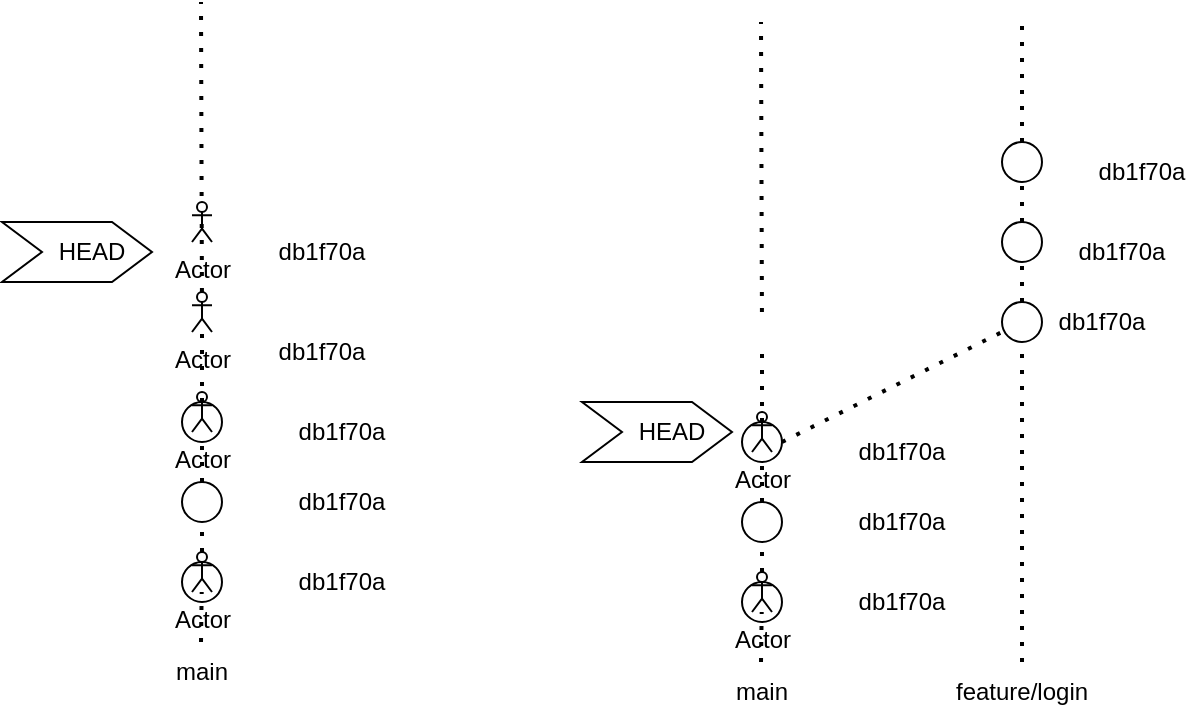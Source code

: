 <mxfile>
    <diagram id="5rk5vfgmYZ5YPAakz9oN" name="Page-1">
        <mxGraphModel dx="559" dy="1460" grid="1" gridSize="10" guides="1" tooltips="1" connect="1" arrows="1" fold="1" page="1" pageScale="1" pageWidth="850" pageHeight="1100" math="0" shadow="0">
            <root>
                <mxCell id="0"/>
                <mxCell id="1" parent="0"/>
                <mxCell id="2" value="" style="endArrow=none;dashed=1;html=1;dashPattern=1 3;strokeWidth=2;" edge="1" parent="1">
                    <mxGeometry width="50" height="50" relative="1" as="geometry">
                        <mxPoint x="469.968" y="145" as="sourcePoint"/>
                        <mxPoint x="469.5" as="targetPoint"/>
                    </mxGeometry>
                </mxCell>
                <mxCell id="5" value="main" style="text;html=1;align=center;verticalAlign=middle;whiteSpace=wrap;rounded=0;" vertex="1" parent="1">
                    <mxGeometry x="440" y="320" width="60" height="30" as="geometry"/>
                </mxCell>
                <mxCell id="7" value="" style="ellipse;whiteSpace=wrap;html=1;aspect=fixed;" vertex="1" parent="1">
                    <mxGeometry x="460" y="280" width="20" height="20" as="geometry"/>
                </mxCell>
                <mxCell id="8" value="db1f70a" style="text;html=1;align=center;verticalAlign=middle;whiteSpace=wrap;rounded=0;" vertex="1" parent="1">
                    <mxGeometry x="510" y="275" width="60" height="30" as="geometry"/>
                </mxCell>
                <mxCell id="13" value="" style="endArrow=none;dashed=1;html=1;dashPattern=1 3;strokeWidth=2;" edge="1" parent="1" source="22" target="12">
                    <mxGeometry width="50" height="50" relative="1" as="geometry">
                        <mxPoint x="469.5" y="320" as="sourcePoint"/>
                        <mxPoint x="469.5" as="targetPoint"/>
                    </mxGeometry>
                </mxCell>
                <mxCell id="12" value="" style="ellipse;whiteSpace=wrap;html=1;aspect=fixed;" vertex="1" parent="1">
                    <mxGeometry x="460" y="240" width="20" height="20" as="geometry"/>
                </mxCell>
                <mxCell id="14" value="&lt;div style=&quot;text-align: start;&quot;&gt;&lt;span style=&quot;background-color: transparent; font-size: 0px; text-wrap-mode: nowrap;&quot;&gt;&lt;font face=&quot;monospace&quot;&gt;70351d5&lt;/font&gt;&lt;/span&gt;&lt;/div&gt;" style="text;html=1;align=center;verticalAlign=middle;whiteSpace=wrap;rounded=0;" vertex="1" parent="1">
                    <mxGeometry x="510" y="230" width="60" height="30" as="geometry"/>
                </mxCell>
                <mxCell id="15" value="db1f70a" style="text;html=1;align=center;verticalAlign=middle;whiteSpace=wrap;rounded=0;" vertex="1" parent="1">
                    <mxGeometry x="510" y="235" width="60" height="30" as="geometry"/>
                </mxCell>
                <mxCell id="16" value="" style="endArrow=none;dashed=1;html=1;dashPattern=1 3;strokeWidth=2;" edge="1" parent="1" source="29">
                    <mxGeometry width="50" height="50" relative="1" as="geometry">
                        <mxPoint x="600" y="320" as="sourcePoint"/>
                        <mxPoint x="600" as="targetPoint"/>
                    </mxGeometry>
                </mxCell>
                <mxCell id="17" value="feature/login" style="text;html=1;align=center;verticalAlign=middle;whiteSpace=wrap;rounded=0;" vertex="1" parent="1">
                    <mxGeometry x="570" y="320" width="60" height="30" as="geometry"/>
                </mxCell>
                <mxCell id="19" value="" style="endArrow=none;dashed=1;html=1;dashPattern=1 3;strokeWidth=2;" edge="1" parent="1" source="12" target="18">
                    <mxGeometry width="50" height="50" relative="1" as="geometry">
                        <mxPoint x="470" y="240" as="sourcePoint"/>
                        <mxPoint x="469.5" as="targetPoint"/>
                    </mxGeometry>
                </mxCell>
                <mxCell id="20" value="db1f70a" style="text;html=1;align=center;verticalAlign=middle;whiteSpace=wrap;rounded=0;" vertex="1" parent="1">
                    <mxGeometry x="510" y="200" width="60" height="30" as="geometry"/>
                </mxCell>
                <mxCell id="23" value="" style="endArrow=none;dashed=1;html=1;dashPattern=1 3;strokeWidth=2;" edge="1" parent="1" target="22">
                    <mxGeometry width="50" height="50" relative="1" as="geometry">
                        <mxPoint x="469.5" y="320" as="sourcePoint"/>
                        <mxPoint x="470" y="260" as="targetPoint"/>
                    </mxGeometry>
                </mxCell>
                <mxCell id="22" value="Actor" style="shape=umlActor;verticalLabelPosition=bottom;verticalAlign=top;html=1;outlineConnect=0;" vertex="1" parent="1">
                    <mxGeometry x="465" y="275" width="10" height="20" as="geometry"/>
                </mxCell>
                <mxCell id="24" value="" style="endArrow=none;dashed=1;html=1;dashPattern=1 3;strokeWidth=2;exitX=1;exitY=0.5;exitDx=0;exitDy=0;" edge="1" parent="1" source="18">
                    <mxGeometry width="50" height="50" relative="1" as="geometry">
                        <mxPoint x="480" y="190" as="sourcePoint"/>
                        <mxPoint x="600" y="150" as="targetPoint"/>
                    </mxGeometry>
                </mxCell>
                <mxCell id="26" value="" style="endArrow=none;dashed=1;html=1;dashPattern=1 3;strokeWidth=2;" edge="1" parent="1" target="25">
                    <mxGeometry width="50" height="50" relative="1" as="geometry">
                        <mxPoint x="600" y="320" as="sourcePoint"/>
                        <mxPoint x="600" as="targetPoint"/>
                    </mxGeometry>
                </mxCell>
                <mxCell id="25" value="" style="ellipse;whiteSpace=wrap;html=1;aspect=fixed;" vertex="1" parent="1">
                    <mxGeometry x="590" y="140" width="20" height="20" as="geometry"/>
                </mxCell>
                <mxCell id="28" value="" style="endArrow=none;dashed=1;html=1;dashPattern=1 3;strokeWidth=2;" edge="1" parent="1" source="25" target="27">
                    <mxGeometry width="50" height="50" relative="1" as="geometry">
                        <mxPoint x="600" y="140" as="sourcePoint"/>
                        <mxPoint x="600" as="targetPoint"/>
                    </mxGeometry>
                </mxCell>
                <mxCell id="27" value="" style="ellipse;whiteSpace=wrap;html=1;aspect=fixed;" vertex="1" parent="1">
                    <mxGeometry x="590" y="100" width="20" height="20" as="geometry"/>
                </mxCell>
                <mxCell id="30" value="" style="endArrow=none;dashed=1;html=1;dashPattern=1 3;strokeWidth=2;" edge="1" parent="1" source="27" target="29">
                    <mxGeometry width="50" height="50" relative="1" as="geometry">
                        <mxPoint x="600" y="100" as="sourcePoint"/>
                        <mxPoint x="600" as="targetPoint"/>
                    </mxGeometry>
                </mxCell>
                <mxCell id="29" value="" style="ellipse;whiteSpace=wrap;html=1;aspect=fixed;" vertex="1" parent="1">
                    <mxGeometry x="590" y="60" width="20" height="20" as="geometry"/>
                </mxCell>
                <mxCell id="31" value="db1f70a" style="text;html=1;align=center;verticalAlign=middle;whiteSpace=wrap;rounded=0;" vertex="1" parent="1">
                    <mxGeometry x="610" y="135" width="60" height="30" as="geometry"/>
                </mxCell>
                <mxCell id="32" value="db1f70a" style="text;html=1;align=center;verticalAlign=middle;whiteSpace=wrap;rounded=0;" vertex="1" parent="1">
                    <mxGeometry x="620" y="100" width="60" height="30" as="geometry"/>
                </mxCell>
                <mxCell id="33" value="db1f70a" style="text;html=1;align=center;verticalAlign=middle;whiteSpace=wrap;rounded=0;" vertex="1" parent="1">
                    <mxGeometry x="630" y="60" width="60" height="30" as="geometry"/>
                </mxCell>
                <mxCell id="34" value="" style="group" vertex="1" connectable="0" parent="1">
                    <mxGeometry x="460" y="195" width="20" height="25" as="geometry"/>
                </mxCell>
                <mxCell id="18" value="" style="ellipse;whiteSpace=wrap;html=1;aspect=fixed;" vertex="1" parent="34">
                    <mxGeometry y="5" width="20" height="20" as="geometry"/>
                </mxCell>
                <mxCell id="21" value="Actor" style="shape=umlActor;verticalLabelPosition=bottom;verticalAlign=top;html=1;outlineConnect=0;" vertex="1" parent="34">
                    <mxGeometry x="5" width="10" height="20" as="geometry"/>
                </mxCell>
                <mxCell id="40" value="" style="endArrow=none;dashed=1;html=1;dashPattern=1 3;strokeWidth=2;" edge="1" parent="1" source="18">
                    <mxGeometry width="50" height="50" relative="1" as="geometry">
                        <mxPoint x="470" y="200" as="sourcePoint"/>
                        <mxPoint x="470" y="165" as="targetPoint"/>
                    </mxGeometry>
                </mxCell>
                <mxCell id="44" value="" style="endArrow=none;dashed=1;html=1;dashPattern=1 3;strokeWidth=2;" edge="1" parent="1" source="73">
                    <mxGeometry width="50" height="50" relative="1" as="geometry">
                        <mxPoint x="189.5" y="310" as="sourcePoint"/>
                        <mxPoint x="189.5" y="-10" as="targetPoint"/>
                    </mxGeometry>
                </mxCell>
                <mxCell id="45" value="main" style="text;html=1;align=center;verticalAlign=middle;whiteSpace=wrap;rounded=0;" vertex="1" parent="1">
                    <mxGeometry x="160" y="310" width="60" height="30" as="geometry"/>
                </mxCell>
                <mxCell id="46" value="" style="ellipse;whiteSpace=wrap;html=1;aspect=fixed;" vertex="1" parent="1">
                    <mxGeometry x="180" y="270" width="20" height="20" as="geometry"/>
                </mxCell>
                <mxCell id="47" value="db1f70a" style="text;html=1;align=center;verticalAlign=middle;whiteSpace=wrap;rounded=0;" vertex="1" parent="1">
                    <mxGeometry x="230" y="265" width="60" height="30" as="geometry"/>
                </mxCell>
                <mxCell id="48" value="" style="group" vertex="1" connectable="0" parent="1">
                    <mxGeometry x="90" y="100" width="75" height="30" as="geometry"/>
                </mxCell>
                <mxCell id="49" value="" style="shape=step;perimeter=stepPerimeter;whiteSpace=wrap;html=1;fixedSize=1;" vertex="1" parent="48">
                    <mxGeometry width="75" height="30" as="geometry"/>
                </mxCell>
                <mxCell id="50" value="HEAD" style="text;html=1;align=center;verticalAlign=middle;whiteSpace=wrap;rounded=0;" vertex="1" parent="48">
                    <mxGeometry x="15" width="60" height="30" as="geometry"/>
                </mxCell>
                <mxCell id="51" value="" style="endArrow=none;dashed=1;html=1;dashPattern=1 3;strokeWidth=2;" edge="1" parent="1" source="60" target="52">
                    <mxGeometry width="50" height="50" relative="1" as="geometry">
                        <mxPoint x="189.5" y="310" as="sourcePoint"/>
                        <mxPoint x="189.5" y="-10" as="targetPoint"/>
                    </mxGeometry>
                </mxCell>
                <mxCell id="52" value="" style="ellipse;whiteSpace=wrap;html=1;aspect=fixed;" vertex="1" parent="1">
                    <mxGeometry x="180" y="230" width="20" height="20" as="geometry"/>
                </mxCell>
                <mxCell id="53" value="&lt;div style=&quot;text-align: start;&quot;&gt;&lt;span style=&quot;background-color: transparent; font-size: 0px; text-wrap-mode: nowrap;&quot;&gt;&lt;font face=&quot;monospace&quot;&gt;70351d5&lt;/font&gt;&lt;/span&gt;&lt;/div&gt;" style="text;html=1;align=center;verticalAlign=middle;whiteSpace=wrap;rounded=0;" vertex="1" parent="1">
                    <mxGeometry x="230" y="220" width="60" height="30" as="geometry"/>
                </mxCell>
                <mxCell id="54" value="db1f70a" style="text;html=1;align=center;verticalAlign=middle;whiteSpace=wrap;rounded=0;" vertex="1" parent="1">
                    <mxGeometry x="230" y="225" width="60" height="30" as="geometry"/>
                </mxCell>
                <mxCell id="57" value="" style="endArrow=none;dashed=1;html=1;dashPattern=1 3;strokeWidth=2;" edge="1" parent="1" source="52" target="71">
                    <mxGeometry width="50" height="50" relative="1" as="geometry">
                        <mxPoint x="190" y="230" as="sourcePoint"/>
                        <mxPoint x="189.5" y="-10" as="targetPoint"/>
                    </mxGeometry>
                </mxCell>
                <mxCell id="58" value="db1f70a" style="text;html=1;align=center;verticalAlign=middle;whiteSpace=wrap;rounded=0;" vertex="1" parent="1">
                    <mxGeometry x="230" y="190" width="60" height="30" as="geometry"/>
                </mxCell>
                <mxCell id="59" value="" style="endArrow=none;dashed=1;html=1;dashPattern=1 3;strokeWidth=2;" edge="1" parent="1" target="60">
                    <mxGeometry width="50" height="50" relative="1" as="geometry">
                        <mxPoint x="189.5" y="310" as="sourcePoint"/>
                        <mxPoint x="190" y="250" as="targetPoint"/>
                    </mxGeometry>
                </mxCell>
                <mxCell id="60" value="Actor" style="shape=umlActor;verticalLabelPosition=bottom;verticalAlign=top;html=1;outlineConnect=0;" vertex="1" parent="1">
                    <mxGeometry x="185" y="265" width="10" height="20" as="geometry"/>
                </mxCell>
                <mxCell id="70" value="" style="group" vertex="1" connectable="0" parent="1">
                    <mxGeometry x="180" y="185" width="20" height="25" as="geometry"/>
                </mxCell>
                <mxCell id="71" value="" style="ellipse;whiteSpace=wrap;html=1;aspect=fixed;" vertex="1" parent="70">
                    <mxGeometry y="5" width="20" height="20" as="geometry"/>
                </mxCell>
                <mxCell id="72" value="Actor" style="shape=umlActor;verticalLabelPosition=bottom;verticalAlign=top;html=1;outlineConnect=0;" vertex="1" parent="70">
                    <mxGeometry x="5" width="10" height="20" as="geometry"/>
                </mxCell>
                <mxCell id="73" value="Actor" style="shape=umlActor;verticalLabelPosition=bottom;verticalAlign=top;html=1;outlineConnect=0;" vertex="1" parent="1">
                    <mxGeometry x="185" y="135" width="10" height="20" as="geometry"/>
                </mxCell>
                <mxCell id="74" value="" style="endArrow=none;dashed=1;html=1;dashPattern=1 3;strokeWidth=2;" edge="1" parent="1" source="71" target="73">
                    <mxGeometry width="50" height="50" relative="1" as="geometry">
                        <mxPoint x="190" y="190" as="sourcePoint"/>
                        <mxPoint x="189.5" y="-10" as="targetPoint"/>
                    </mxGeometry>
                </mxCell>
                <mxCell id="75" value="db1f70a" style="text;html=1;align=center;verticalAlign=middle;whiteSpace=wrap;rounded=0;" vertex="1" parent="1">
                    <mxGeometry x="220" y="150" width="60" height="30" as="geometry"/>
                </mxCell>
                <mxCell id="76" value="Actor" style="shape=umlActor;verticalLabelPosition=bottom;verticalAlign=top;html=1;outlineConnect=0;" vertex="1" parent="1">
                    <mxGeometry x="185" y="90" width="10" height="20" as="geometry"/>
                </mxCell>
                <mxCell id="77" value="db1f70a" style="text;html=1;align=center;verticalAlign=middle;whiteSpace=wrap;rounded=0;" vertex="1" parent="1">
                    <mxGeometry x="220" y="100" width="60" height="30" as="geometry"/>
                </mxCell>
                <mxCell id="78" value="" style="group" vertex="1" connectable="0" parent="1">
                    <mxGeometry x="380" y="190" width="75" height="30" as="geometry"/>
                </mxCell>
                <mxCell id="9" value="" style="shape=step;perimeter=stepPerimeter;whiteSpace=wrap;html=1;fixedSize=1;" vertex="1" parent="78">
                    <mxGeometry width="75" height="30" as="geometry"/>
                </mxCell>
                <mxCell id="10" value="HEAD" style="text;html=1;align=center;verticalAlign=middle;whiteSpace=wrap;rounded=0;" vertex="1" parent="78">
                    <mxGeometry x="15" width="60" height="30" as="geometry"/>
                </mxCell>
            </root>
        </mxGraphModel>
    </diagram>
    <diagram id="qsFS_8iUcWvExCIQQh6_" name="Page-2">
        <mxGraphModel dx="559" dy="360" grid="1" gridSize="10" guides="1" tooltips="1" connect="1" arrows="1" fold="1" page="1" pageScale="1" pageWidth="850" pageHeight="1100" math="0" shadow="0">
            <root>
                <mxCell id="0"/>
                <mxCell id="1" parent="0"/>
                <mxCell id="CtHZYmf3CFIvLVXouJKu-1" value="" style="endArrow=none;dashed=1;html=1;dashPattern=1 3;strokeWidth=2;" edge="1" parent="1" source="CtHZYmf3CFIvLVXouJKu-10">
                    <mxGeometry width="50" height="50" relative="1" as="geometry">
                        <mxPoint x="120" y="320" as="sourcePoint"/>
                        <mxPoint x="120" y="30" as="targetPoint"/>
                    </mxGeometry>
                </mxCell>
                <mxCell id="CtHZYmf3CFIvLVXouJKu-2" value="" style="endArrow=none;dashed=1;html=1;dashPattern=1 3;strokeWidth=2;" edge="1" parent="1">
                    <mxGeometry width="50" height="50" relative="1" as="geometry">
                        <mxPoint x="240" y="320" as="sourcePoint"/>
                        <mxPoint x="240" y="30" as="targetPoint"/>
                    </mxGeometry>
                </mxCell>
                <mxCell id="CtHZYmf3CFIvLVXouJKu-4" value="Working Directory" style="text;html=1;align=center;verticalAlign=middle;whiteSpace=wrap;rounded=0;" vertex="1" parent="1">
                    <mxGeometry x="30" y="20" width="60" height="30" as="geometry"/>
                </mxCell>
                <mxCell id="CtHZYmf3CFIvLVXouJKu-5" value="Staging Area" style="text;html=1;align=center;verticalAlign=middle;whiteSpace=wrap;rounded=0;" vertex="1" parent="1">
                    <mxGeometry x="140" y="20" width="60" height="30" as="geometry"/>
                </mxCell>
                <mxCell id="CtHZYmf3CFIvLVXouJKu-6" value="Local Repository" style="text;html=1;align=center;verticalAlign=middle;whiteSpace=wrap;rounded=0;" vertex="1" parent="1">
                    <mxGeometry x="260" y="20" width="60" height="30" as="geometry"/>
                </mxCell>
                <mxCell id="CtHZYmf3CFIvLVXouJKu-7" value="" style="shape=trapezoid;perimeter=trapezoidPerimeter;whiteSpace=wrap;html=1;fixedSize=1;" vertex="1" parent="1">
                    <mxGeometry x="20" y="270" width="70" height="30" as="geometry"/>
                </mxCell>
                <mxCell id="CtHZYmf3CFIvLVXouJKu-8" value="" style="rhombus;whiteSpace=wrap;html=1;" vertex="1" parent="1">
                    <mxGeometry x="142.5" y="210" width="55" height="50" as="geometry"/>
                </mxCell>
                <mxCell id="CtHZYmf3CFIvLVXouJKu-9" value="" style="ellipse;shape=cloud;whiteSpace=wrap;html=1;" vertex="1" parent="1">
                    <mxGeometry x="135" y="260" width="70" height="50" as="geometry"/>
                </mxCell>
                <mxCell id="CtHZYmf3CFIvLVXouJKu-11" value="" style="endArrow=none;dashed=1;html=1;dashPattern=1 3;strokeWidth=2;" edge="1" parent="1" target="CtHZYmf3CFIvLVXouJKu-10">
                    <mxGeometry width="50" height="50" relative="1" as="geometry">
                        <mxPoint x="120" y="320" as="sourcePoint"/>
                        <mxPoint x="120" y="30" as="targetPoint"/>
                    </mxGeometry>
                </mxCell>
                <mxCell id="CtHZYmf3CFIvLVXouJKu-10" value="git add ." style="text;html=1;align=center;verticalAlign=middle;whiteSpace=wrap;rounded=0;" vertex="1" parent="1">
                    <mxGeometry x="90" y="70" width="60" height="30" as="geometry"/>
                </mxCell>
                <mxCell id="CtHZYmf3CFIvLVXouJKu-12" value="" style="endArrow=classic;html=1;" edge="1" parent="1">
                    <mxGeometry width="50" height="50" relative="1" as="geometry">
                        <mxPoint x="60" y="110" as="sourcePoint"/>
                        <mxPoint x="180" y="110" as="targetPoint"/>
                    </mxGeometry>
                </mxCell>
                <mxCell id="CtHZYmf3CFIvLVXouJKu-13" value="git commit" style="text;html=1;align=center;verticalAlign=middle;whiteSpace=wrap;rounded=0;" vertex="1" parent="1">
                    <mxGeometry x="210" y="70" width="60" height="30" as="geometry"/>
                </mxCell>
                <mxCell id="CtHZYmf3CFIvLVXouJKu-14" value="" style="endArrow=classic;html=1;" edge="1" parent="1" target="CtHZYmf3CFIvLVXouJKu-15">
                    <mxGeometry width="50" height="50" relative="1" as="geometry">
                        <mxPoint x="200" y="110" as="sourcePoint"/>
                        <mxPoint x="320" y="110" as="targetPoint"/>
                    </mxGeometry>
                </mxCell>
                <mxCell id="CtHZYmf3CFIvLVXouJKu-15" value="" style="ellipse;whiteSpace=wrap;html=1;aspect=fixed;" vertex="1" parent="1">
                    <mxGeometry x="280" y="90" width="30" height="30" as="geometry"/>
                </mxCell>
                <mxCell id="4wLg_PXRpibNId9F3fkS-2" value="" style="endArrow=classic;html=1;" edge="1" parent="1">
                    <mxGeometry width="50" height="50" relative="1" as="geometry">
                        <mxPoint x="150" y="180" as="sourcePoint"/>
                        <mxPoint x="50" y="180" as="targetPoint"/>
                    </mxGeometry>
                </mxCell>
                <mxCell id="4wLg_PXRpibNId9F3fkS-3" value="" style="endArrow=classic;html=1;" edge="1" parent="1">
                    <mxGeometry width="50" height="50" relative="1" as="geometry">
                        <mxPoint x="300" y="180" as="sourcePoint"/>
                        <mxPoint x="190" y="180" as="targetPoint"/>
                    </mxGeometry>
                </mxCell>
                <mxCell id="4wLg_PXRpibNId9F3fkS-4" value="LOCAL" style="text;html=1;align=center;verticalAlign=middle;whiteSpace=wrap;rounded=0;" vertex="1" parent="1">
                    <mxGeometry x="137.5" y="330" width="60" height="30" as="geometry"/>
                </mxCell>
                <mxCell id="4wLg_PXRpibNId9F3fkS-6" value="" style="shape=flexArrow;endArrow=classic;startArrow=classic;html=1;" edge="1" parent="1" source="4wLg_PXRpibNId9F3fkS-8">
                    <mxGeometry width="100" height="100" relative="1" as="geometry">
                        <mxPoint x="370" y="360" as="sourcePoint"/>
                        <mxPoint x="370" y="10" as="targetPoint"/>
                    </mxGeometry>
                </mxCell>
                <mxCell id="4wLg_PXRpibNId9F3fkS-7" value="REMOTO" style="text;html=1;align=center;verticalAlign=middle;whiteSpace=wrap;rounded=0;" vertex="1" parent="1">
                    <mxGeometry x="450" y="330" width="60" height="30" as="geometry"/>
                </mxCell>
                <mxCell id="4wLg_PXRpibNId9F3fkS-9" value="" style="shape=flexArrow;endArrow=classic;startArrow=classic;html=1;" edge="1" parent="1" source="s6TCTWgDu0iUzyinG4fT-2" target="4wLg_PXRpibNId9F3fkS-8">
                    <mxGeometry width="100" height="100" relative="1" as="geometry">
                        <mxPoint x="370" y="360" as="sourcePoint"/>
                        <mxPoint x="370" y="10" as="targetPoint"/>
                    </mxGeometry>
                </mxCell>
                <mxCell id="4wLg_PXRpibNId9F3fkS-8" value="git push&amp;nbsp;" style="text;html=1;align=center;verticalAlign=middle;whiteSpace=wrap;rounded=0;" vertex="1" parent="1">
                    <mxGeometry x="340" y="80" width="60" height="30" as="geometry"/>
                </mxCell>
                <mxCell id="4wLg_PXRpibNId9F3fkS-10" value="" style="endArrow=classic;html=1;" edge="1" parent="1" target="4wLg_PXRpibNId9F3fkS-11">
                    <mxGeometry width="50" height="50" relative="1" as="geometry">
                        <mxPoint x="380" y="110" as="sourcePoint"/>
                        <mxPoint x="500" y="110" as="targetPoint"/>
                    </mxGeometry>
                </mxCell>
                <mxCell id="4wLg_PXRpibNId9F3fkS-11" value="" style="ellipse;whiteSpace=wrap;html=1;aspect=fixed;" vertex="1" parent="1">
                    <mxGeometry x="460" y="90" width="30" height="30" as="geometry"/>
                </mxCell>
                <mxCell id="s6TCTWgDu0iUzyinG4fT-1" value="" style="ellipse;whiteSpace=wrap;html=1;aspect=fixed;" vertex="1" parent="1">
                    <mxGeometry x="450" y="170" width="30" height="30" as="geometry"/>
                </mxCell>
                <mxCell id="s6TCTWgDu0iUzyinG4fT-3" value="" style="shape=flexArrow;endArrow=classic;startArrow=classic;html=1;" edge="1" parent="1" target="s6TCTWgDu0iUzyinG4fT-2">
                    <mxGeometry width="100" height="100" relative="1" as="geometry">
                        <mxPoint x="370" y="360" as="sourcePoint"/>
                        <mxPoint x="370" y="110" as="targetPoint"/>
                    </mxGeometry>
                </mxCell>
                <mxCell id="s6TCTWgDu0iUzyinG4fT-2" value="git pull" style="text;html=1;align=center;verticalAlign=middle;whiteSpace=wrap;rounded=0;" vertex="1" parent="1">
                    <mxGeometry x="340" y="160" width="60" height="30" as="geometry"/>
                </mxCell>
                <mxCell id="s6TCTWgDu0iUzyinG4fT-4" value="" style="endArrow=classic;html=1;" edge="1" parent="1">
                    <mxGeometry width="50" height="50" relative="1" as="geometry">
                        <mxPoint x="450" y="184.5" as="sourcePoint"/>
                        <mxPoint x="340" y="184.5" as="targetPoint"/>
                    </mxGeometry>
                </mxCell>
                <mxCell id="s6TCTWgDu0iUzyinG4fT-5" value="GIT FLOW" style="text;html=1;align=center;verticalAlign=middle;whiteSpace=wrap;rounded=0;" vertex="1" parent="1">
                    <mxGeometry x="220" y="350" width="60" height="30" as="geometry"/>
                </mxCell>
            </root>
        </mxGraphModel>
    </diagram>
    <diagram id="u7GNU5-1HOBO54CEd2Kj" name="Page-3">
        <mxGraphModel dx="321" dy="1460" grid="1" gridSize="10" guides="1" tooltips="1" connect="1" arrows="1" fold="1" page="1" pageScale="1" pageWidth="850" pageHeight="1100" math="0" shadow="0">
            <root>
                <mxCell id="0"/>
                <mxCell id="1" parent="0"/>
                <mxCell id="4Z4fozLCSit868BE9nKC-1" value="" style="endArrow=none;dashed=1;html=1;dashPattern=1 3;strokeWidth=2;" edge="1" parent="1" source="4Z4fozLCSit868BE9nKC-56">
                    <mxGeometry width="50" height="50" relative="1" as="geometry">
                        <mxPoint x="469.968" y="145" as="sourcePoint"/>
                        <mxPoint x="469.5" as="targetPoint"/>
                    </mxGeometry>
                </mxCell>
                <mxCell id="4Z4fozLCSit868BE9nKC-2" value="main" style="text;html=1;align=center;verticalAlign=middle;whiteSpace=wrap;rounded=0;" vertex="1" parent="1">
                    <mxGeometry x="440" y="320" width="60" height="30" as="geometry"/>
                </mxCell>
                <mxCell id="4Z4fozLCSit868BE9nKC-3" value="" style="ellipse;whiteSpace=wrap;html=1;aspect=fixed;" vertex="1" parent="1">
                    <mxGeometry x="460" y="280" width="20" height="20" as="geometry"/>
                </mxCell>
                <mxCell id="4Z4fozLCSit868BE9nKC-4" value="db1f70a" style="text;html=1;align=center;verticalAlign=middle;whiteSpace=wrap;rounded=0;" vertex="1" parent="1">
                    <mxGeometry x="510" y="275" width="60" height="30" as="geometry"/>
                </mxCell>
                <mxCell id="4Z4fozLCSit868BE9nKC-5" value="" style="endArrow=none;dashed=1;html=1;dashPattern=1 3;strokeWidth=2;" edge="1" parent="1" source="4Z4fozLCSit868BE9nKC-14" target="4Z4fozLCSit868BE9nKC-6">
                    <mxGeometry width="50" height="50" relative="1" as="geometry">
                        <mxPoint x="469.5" y="320" as="sourcePoint"/>
                        <mxPoint x="469.5" as="targetPoint"/>
                    </mxGeometry>
                </mxCell>
                <mxCell id="4Z4fozLCSit868BE9nKC-6" value="" style="ellipse;whiteSpace=wrap;html=1;aspect=fixed;" vertex="1" parent="1">
                    <mxGeometry x="460" y="240" width="20" height="20" as="geometry"/>
                </mxCell>
                <mxCell id="4Z4fozLCSit868BE9nKC-7" value="&lt;div style=&quot;text-align: start;&quot;&gt;&lt;span style=&quot;background-color: transparent; font-size: 0px; text-wrap-mode: nowrap;&quot;&gt;&lt;font face=&quot;monospace&quot;&gt;70351d5&lt;/font&gt;&lt;/span&gt;&lt;/div&gt;" style="text;html=1;align=center;verticalAlign=middle;whiteSpace=wrap;rounded=0;" vertex="1" parent="1">
                    <mxGeometry x="510" y="230" width="60" height="30" as="geometry"/>
                </mxCell>
                <mxCell id="4Z4fozLCSit868BE9nKC-8" value="db1f70a" style="text;html=1;align=center;verticalAlign=middle;whiteSpace=wrap;rounded=0;" vertex="1" parent="1">
                    <mxGeometry x="510" y="235" width="60" height="30" as="geometry"/>
                </mxCell>
                <mxCell id="4Z4fozLCSit868BE9nKC-9" value="" style="endArrow=none;dashed=1;html=1;dashPattern=1 3;strokeWidth=2;" edge="1" parent="1" source="4Z4fozLCSit868BE9nKC-21">
                    <mxGeometry width="50" height="50" relative="1" as="geometry">
                        <mxPoint x="600" y="320" as="sourcePoint"/>
                        <mxPoint x="600" as="targetPoint"/>
                    </mxGeometry>
                </mxCell>
                <mxCell id="4Z4fozLCSit868BE9nKC-10" value="feature/login" style="text;html=1;align=center;verticalAlign=middle;whiteSpace=wrap;rounded=0;" vertex="1" parent="1">
                    <mxGeometry x="570" y="320" width="60" height="30" as="geometry"/>
                </mxCell>
                <mxCell id="4Z4fozLCSit868BE9nKC-11" value="" style="endArrow=none;dashed=1;html=1;dashPattern=1 3;strokeWidth=2;" edge="1" parent="1" source="4Z4fozLCSit868BE9nKC-6" target="4Z4fozLCSit868BE9nKC-26">
                    <mxGeometry width="50" height="50" relative="1" as="geometry">
                        <mxPoint x="470" y="240" as="sourcePoint"/>
                        <mxPoint x="469.5" as="targetPoint"/>
                    </mxGeometry>
                </mxCell>
                <mxCell id="4Z4fozLCSit868BE9nKC-12" value="db1f70a" style="text;html=1;align=center;verticalAlign=middle;whiteSpace=wrap;rounded=0;" vertex="1" parent="1">
                    <mxGeometry x="510" y="200" width="60" height="30" as="geometry"/>
                </mxCell>
                <mxCell id="4Z4fozLCSit868BE9nKC-13" value="" style="endArrow=none;dashed=1;html=1;dashPattern=1 3;strokeWidth=2;" edge="1" parent="1" target="4Z4fozLCSit868BE9nKC-14">
                    <mxGeometry width="50" height="50" relative="1" as="geometry">
                        <mxPoint x="469.5" y="320" as="sourcePoint"/>
                        <mxPoint x="470" y="260" as="targetPoint"/>
                    </mxGeometry>
                </mxCell>
                <mxCell id="4Z4fozLCSit868BE9nKC-14" value="Actor" style="shape=umlActor;verticalLabelPosition=bottom;verticalAlign=top;html=1;outlineConnect=0;" vertex="1" parent="1">
                    <mxGeometry x="465" y="275" width="10" height="20" as="geometry"/>
                </mxCell>
                <mxCell id="4Z4fozLCSit868BE9nKC-15" value="" style="endArrow=none;dashed=1;html=1;dashPattern=1 3;strokeWidth=2;exitX=1;exitY=0.5;exitDx=0;exitDy=0;" edge="1" parent="1" source="4Z4fozLCSit868BE9nKC-26">
                    <mxGeometry width="50" height="50" relative="1" as="geometry">
                        <mxPoint x="480" y="190" as="sourcePoint"/>
                        <mxPoint x="600" y="150" as="targetPoint"/>
                    </mxGeometry>
                </mxCell>
                <mxCell id="4Z4fozLCSit868BE9nKC-16" value="" style="endArrow=none;dashed=1;html=1;dashPattern=1 3;strokeWidth=2;" edge="1" parent="1" target="4Z4fozLCSit868BE9nKC-17">
                    <mxGeometry width="50" height="50" relative="1" as="geometry">
                        <mxPoint x="600" y="320" as="sourcePoint"/>
                        <mxPoint x="600" as="targetPoint"/>
                    </mxGeometry>
                </mxCell>
                <mxCell id="4Z4fozLCSit868BE9nKC-17" value="" style="ellipse;whiteSpace=wrap;html=1;aspect=fixed;" vertex="1" parent="1">
                    <mxGeometry x="590" y="140" width="20" height="20" as="geometry"/>
                </mxCell>
                <mxCell id="4Z4fozLCSit868BE9nKC-18" value="" style="endArrow=none;dashed=1;html=1;dashPattern=1 3;strokeWidth=2;" edge="1" parent="1" source="4Z4fozLCSit868BE9nKC-17" target="4Z4fozLCSit868BE9nKC-19">
                    <mxGeometry width="50" height="50" relative="1" as="geometry">
                        <mxPoint x="600" y="140" as="sourcePoint"/>
                        <mxPoint x="600" as="targetPoint"/>
                    </mxGeometry>
                </mxCell>
                <mxCell id="4Z4fozLCSit868BE9nKC-19" value="" style="ellipse;whiteSpace=wrap;html=1;aspect=fixed;" vertex="1" parent="1">
                    <mxGeometry x="590" y="100" width="20" height="20" as="geometry"/>
                </mxCell>
                <mxCell id="4Z4fozLCSit868BE9nKC-20" value="" style="endArrow=none;dashed=1;html=1;dashPattern=1 3;strokeWidth=2;" edge="1" parent="1" source="4Z4fozLCSit868BE9nKC-19" target="4Z4fozLCSit868BE9nKC-21">
                    <mxGeometry width="50" height="50" relative="1" as="geometry">
                        <mxPoint x="600" y="100" as="sourcePoint"/>
                        <mxPoint x="600" as="targetPoint"/>
                    </mxGeometry>
                </mxCell>
                <mxCell id="4Z4fozLCSit868BE9nKC-21" value="" style="ellipse;whiteSpace=wrap;html=1;aspect=fixed;" vertex="1" parent="1">
                    <mxGeometry x="590" y="60" width="20" height="20" as="geometry"/>
                </mxCell>
                <mxCell id="4Z4fozLCSit868BE9nKC-22" value="db1f70a" style="text;html=1;align=center;verticalAlign=middle;whiteSpace=wrap;rounded=0;" vertex="1" parent="1">
                    <mxGeometry x="610" y="135" width="60" height="30" as="geometry"/>
                </mxCell>
                <mxCell id="4Z4fozLCSit868BE9nKC-23" value="db1f70a" style="text;html=1;align=center;verticalAlign=middle;whiteSpace=wrap;rounded=0;" vertex="1" parent="1">
                    <mxGeometry x="620" y="100" width="60" height="30" as="geometry"/>
                </mxCell>
                <mxCell id="4Z4fozLCSit868BE9nKC-24" value="db1f70a" style="text;html=1;align=center;verticalAlign=middle;whiteSpace=wrap;rounded=0;" vertex="1" parent="1">
                    <mxGeometry x="630" y="60" width="60" height="30" as="geometry"/>
                </mxCell>
                <mxCell id="4Z4fozLCSit868BE9nKC-25" value="" style="group" vertex="1" connectable="0" parent="1">
                    <mxGeometry x="460" y="195" width="20" height="25" as="geometry"/>
                </mxCell>
                <mxCell id="4Z4fozLCSit868BE9nKC-26" value="" style="ellipse;whiteSpace=wrap;html=1;aspect=fixed;" vertex="1" parent="4Z4fozLCSit868BE9nKC-25">
                    <mxGeometry y="5" width="20" height="20" as="geometry"/>
                </mxCell>
                <mxCell id="4Z4fozLCSit868BE9nKC-27" value="Actor" style="shape=umlActor;verticalLabelPosition=bottom;verticalAlign=top;html=1;outlineConnect=0;" vertex="1" parent="4Z4fozLCSit868BE9nKC-25">
                    <mxGeometry x="5" width="10" height="20" as="geometry"/>
                </mxCell>
                <mxCell id="4Z4fozLCSit868BE9nKC-28" value="" style="endArrow=none;dashed=1;html=1;dashPattern=1 3;strokeWidth=2;" edge="1" parent="1" source="4Z4fozLCSit868BE9nKC-26">
                    <mxGeometry width="50" height="50" relative="1" as="geometry">
                        <mxPoint x="470" y="200" as="sourcePoint"/>
                        <mxPoint x="470" y="165" as="targetPoint"/>
                    </mxGeometry>
                </mxCell>
                <mxCell id="4Z4fozLCSit868BE9nKC-29" value="" style="endArrow=none;dashed=1;html=1;dashPattern=1 3;strokeWidth=2;" edge="1" parent="1" source="4Z4fozLCSit868BE9nKC-47">
                    <mxGeometry width="50" height="50" relative="1" as="geometry">
                        <mxPoint x="189.5" y="310" as="sourcePoint"/>
                        <mxPoint x="189.5" y="-10" as="targetPoint"/>
                    </mxGeometry>
                </mxCell>
                <mxCell id="4Z4fozLCSit868BE9nKC-30" value="main" style="text;html=1;align=center;verticalAlign=middle;whiteSpace=wrap;rounded=0;" vertex="1" parent="1">
                    <mxGeometry x="160" y="310" width="60" height="30" as="geometry"/>
                </mxCell>
                <mxCell id="4Z4fozLCSit868BE9nKC-31" value="" style="ellipse;whiteSpace=wrap;html=1;aspect=fixed;" vertex="1" parent="1">
                    <mxGeometry x="180" y="270" width="20" height="20" as="geometry"/>
                </mxCell>
                <mxCell id="4Z4fozLCSit868BE9nKC-32" value="db1f70a" style="text;html=1;align=center;verticalAlign=middle;whiteSpace=wrap;rounded=0;" vertex="1" parent="1">
                    <mxGeometry x="230" y="265" width="60" height="30" as="geometry"/>
                </mxCell>
                <mxCell id="4Z4fozLCSit868BE9nKC-33" value="" style="group" vertex="1" connectable="0" parent="1">
                    <mxGeometry x="90" y="100" width="75" height="30" as="geometry"/>
                </mxCell>
                <mxCell id="4Z4fozLCSit868BE9nKC-34" value="" style="shape=step;perimeter=stepPerimeter;whiteSpace=wrap;html=1;fixedSize=1;" vertex="1" parent="4Z4fozLCSit868BE9nKC-33">
                    <mxGeometry width="75" height="30" as="geometry"/>
                </mxCell>
                <mxCell id="4Z4fozLCSit868BE9nKC-35" value="HEAD" style="text;html=1;align=center;verticalAlign=middle;whiteSpace=wrap;rounded=0;" vertex="1" parent="4Z4fozLCSit868BE9nKC-33">
                    <mxGeometry x="15" width="60" height="30" as="geometry"/>
                </mxCell>
                <mxCell id="4Z4fozLCSit868BE9nKC-36" value="" style="endArrow=none;dashed=1;html=1;dashPattern=1 3;strokeWidth=2;" edge="1" parent="1" source="4Z4fozLCSit868BE9nKC-43" target="4Z4fozLCSit868BE9nKC-37">
                    <mxGeometry width="50" height="50" relative="1" as="geometry">
                        <mxPoint x="189.5" y="310" as="sourcePoint"/>
                        <mxPoint x="189.5" y="-10" as="targetPoint"/>
                    </mxGeometry>
                </mxCell>
                <mxCell id="4Z4fozLCSit868BE9nKC-37" value="" style="ellipse;whiteSpace=wrap;html=1;aspect=fixed;" vertex="1" parent="1">
                    <mxGeometry x="180" y="230" width="20" height="20" as="geometry"/>
                </mxCell>
                <mxCell id="4Z4fozLCSit868BE9nKC-38" value="&lt;div style=&quot;text-align: start;&quot;&gt;&lt;span style=&quot;background-color: transparent; font-size: 0px; text-wrap-mode: nowrap;&quot;&gt;&lt;font face=&quot;monospace&quot;&gt;70351d5&lt;/font&gt;&lt;/span&gt;&lt;/div&gt;" style="text;html=1;align=center;verticalAlign=middle;whiteSpace=wrap;rounded=0;" vertex="1" parent="1">
                    <mxGeometry x="230" y="220" width="60" height="30" as="geometry"/>
                </mxCell>
                <mxCell id="4Z4fozLCSit868BE9nKC-39" value="db1f70a" style="text;html=1;align=center;verticalAlign=middle;whiteSpace=wrap;rounded=0;" vertex="1" parent="1">
                    <mxGeometry x="230" y="225" width="60" height="30" as="geometry"/>
                </mxCell>
                <mxCell id="4Z4fozLCSit868BE9nKC-40" value="" style="endArrow=none;dashed=1;html=1;dashPattern=1 3;strokeWidth=2;" edge="1" parent="1" source="4Z4fozLCSit868BE9nKC-37" target="4Z4fozLCSit868BE9nKC-45">
                    <mxGeometry width="50" height="50" relative="1" as="geometry">
                        <mxPoint x="190" y="230" as="sourcePoint"/>
                        <mxPoint x="189.5" y="-10" as="targetPoint"/>
                    </mxGeometry>
                </mxCell>
                <mxCell id="4Z4fozLCSit868BE9nKC-41" value="db1f70a" style="text;html=1;align=center;verticalAlign=middle;whiteSpace=wrap;rounded=0;" vertex="1" parent="1">
                    <mxGeometry x="230" y="190" width="60" height="30" as="geometry"/>
                </mxCell>
                <mxCell id="4Z4fozLCSit868BE9nKC-42" value="" style="endArrow=none;dashed=1;html=1;dashPattern=1 3;strokeWidth=2;" edge="1" parent="1" target="4Z4fozLCSit868BE9nKC-43">
                    <mxGeometry width="50" height="50" relative="1" as="geometry">
                        <mxPoint x="189.5" y="310" as="sourcePoint"/>
                        <mxPoint x="190" y="250" as="targetPoint"/>
                    </mxGeometry>
                </mxCell>
                <mxCell id="4Z4fozLCSit868BE9nKC-43" value="Actor" style="shape=umlActor;verticalLabelPosition=bottom;verticalAlign=top;html=1;outlineConnect=0;" vertex="1" parent="1">
                    <mxGeometry x="185" y="265" width="10" height="20" as="geometry"/>
                </mxCell>
                <mxCell id="4Z4fozLCSit868BE9nKC-44" value="" style="group" vertex="1" connectable="0" parent="1">
                    <mxGeometry x="180" y="185" width="20" height="25" as="geometry"/>
                </mxCell>
                <mxCell id="4Z4fozLCSit868BE9nKC-45" value="" style="ellipse;whiteSpace=wrap;html=1;aspect=fixed;" vertex="1" parent="4Z4fozLCSit868BE9nKC-44">
                    <mxGeometry y="5" width="20" height="20" as="geometry"/>
                </mxCell>
                <mxCell id="4Z4fozLCSit868BE9nKC-46" value="Actor" style="shape=umlActor;verticalLabelPosition=bottom;verticalAlign=top;html=1;outlineConnect=0;" vertex="1" parent="4Z4fozLCSit868BE9nKC-44">
                    <mxGeometry x="5" width="10" height="20" as="geometry"/>
                </mxCell>
                <mxCell id="4Z4fozLCSit868BE9nKC-47" value="Actor" style="shape=umlActor;verticalLabelPosition=bottom;verticalAlign=top;html=1;outlineConnect=0;" vertex="1" parent="1">
                    <mxGeometry x="185" y="135" width="10" height="20" as="geometry"/>
                </mxCell>
                <mxCell id="4Z4fozLCSit868BE9nKC-48" value="" style="endArrow=none;dashed=1;html=1;dashPattern=1 3;strokeWidth=2;" edge="1" parent="1" source="4Z4fozLCSit868BE9nKC-45" target="4Z4fozLCSit868BE9nKC-47">
                    <mxGeometry width="50" height="50" relative="1" as="geometry">
                        <mxPoint x="190" y="190" as="sourcePoint"/>
                        <mxPoint x="189.5" y="-10" as="targetPoint"/>
                    </mxGeometry>
                </mxCell>
                <mxCell id="4Z4fozLCSit868BE9nKC-49" value="db1f70a" style="text;html=1;align=center;verticalAlign=middle;whiteSpace=wrap;rounded=0;" vertex="1" parent="1">
                    <mxGeometry x="220" y="150" width="60" height="30" as="geometry"/>
                </mxCell>
                <mxCell id="4Z4fozLCSit868BE9nKC-50" value="Actor" style="shape=umlActor;verticalLabelPosition=bottom;verticalAlign=top;html=1;outlineConnect=0;" vertex="1" parent="1">
                    <mxGeometry x="185" y="90" width="10" height="20" as="geometry"/>
                </mxCell>
                <mxCell id="4Z4fozLCSit868BE9nKC-51" value="db1f70a" style="text;html=1;align=center;verticalAlign=middle;whiteSpace=wrap;rounded=0;" vertex="1" parent="1">
                    <mxGeometry x="220" y="100" width="60" height="30" as="geometry"/>
                </mxCell>
                <mxCell id="4Z4fozLCSit868BE9nKC-52" value="" style="group" vertex="1" connectable="0" parent="1">
                    <mxGeometry x="380" y="190" width="75" height="30" as="geometry"/>
                </mxCell>
                <mxCell id="4Z4fozLCSit868BE9nKC-53" value="" style="shape=step;perimeter=stepPerimeter;whiteSpace=wrap;html=1;fixedSize=1;" vertex="1" parent="4Z4fozLCSit868BE9nKC-52">
                    <mxGeometry width="75" height="30" as="geometry"/>
                </mxCell>
                <mxCell id="4Z4fozLCSit868BE9nKC-54" value="HEAD" style="text;html=1;align=center;verticalAlign=middle;whiteSpace=wrap;rounded=0;" vertex="1" parent="4Z4fozLCSit868BE9nKC-52">
                    <mxGeometry x="15" width="60" height="30" as="geometry"/>
                </mxCell>
                <mxCell id="4Z4fozLCSit868BE9nKC-55" value="" style="endArrow=none;dashed=1;html=1;dashPattern=1 3;strokeWidth=2;entryX=0;entryY=0;entryDx=0;entryDy=0;" edge="1" parent="1" target="4Z4fozLCSit868BE9nKC-21">
                    <mxGeometry width="50" height="50" relative="1" as="geometry">
                        <mxPoint x="470" y="20" as="sourcePoint"/>
                        <mxPoint x="410" y="170" as="targetPoint"/>
                    </mxGeometry>
                </mxCell>
                <mxCell id="4Z4fozLCSit868BE9nKC-57" value="" style="endArrow=none;dashed=1;html=1;dashPattern=1 3;strokeWidth=2;" edge="1" parent="1" target="4Z4fozLCSit868BE9nKC-56">
                    <mxGeometry width="50" height="50" relative="1" as="geometry">
                        <mxPoint x="469.968" y="145" as="sourcePoint"/>
                        <mxPoint x="469.5" as="targetPoint"/>
                    </mxGeometry>
                </mxCell>
                <mxCell id="4Z4fozLCSit868BE9nKC-56" value="" style="ellipse;whiteSpace=wrap;html=1;aspect=fixed;" vertex="1" parent="1">
                    <mxGeometry x="450" y="-10" width="40" height="40" as="geometry"/>
                </mxCell>
                <mxCell id="4Z4fozLCSit868BE9nKC-63" value="" style="group" vertex="1" connectable="0" parent="1">
                    <mxGeometry x="460" y="-3" width="20" height="25" as="geometry"/>
                </mxCell>
                <mxCell id="4Z4fozLCSit868BE9nKC-60" value="" style="ellipse;whiteSpace=wrap;html=1;aspect=fixed;" vertex="1" parent="4Z4fozLCSit868BE9nKC-63">
                    <mxGeometry width="10" height="10" as="geometry"/>
                </mxCell>
                <mxCell id="4Z4fozLCSit868BE9nKC-61" value="" style="ellipse;whiteSpace=wrap;html=1;aspect=fixed;" vertex="1" parent="4Z4fozLCSit868BE9nKC-63">
                    <mxGeometry x="10" y="10" width="10" height="10" as="geometry"/>
                </mxCell>
                <mxCell id="4Z4fozLCSit868BE9nKC-62" value="" style="ellipse;whiteSpace=wrap;html=1;aspect=fixed;" vertex="1" parent="4Z4fozLCSit868BE9nKC-63">
                    <mxGeometry y="15" width="10" height="10" as="geometry"/>
                </mxCell>
                <mxCell id="n-N40plK9yuBCOOpWixE-1" value="Actor" style="shape=umlActor;verticalLabelPosition=bottom;verticalAlign=top;html=1;outlineConnect=0;" vertex="1" parent="1">
                    <mxGeometry x="464" y="138" width="10" height="20" as="geometry"/>
                </mxCell>
                <mxCell id="n-N40plK9yuBCOOpWixE-2" value="Actor" style="shape=umlActor;verticalLabelPosition=bottom;verticalAlign=top;html=1;outlineConnect=0;" vertex="1" parent="1">
                    <mxGeometry x="464" y="93" width="10" height="20" as="geometry"/>
                </mxCell>
            </root>
        </mxGraphModel>
    </diagram>
</mxfile>